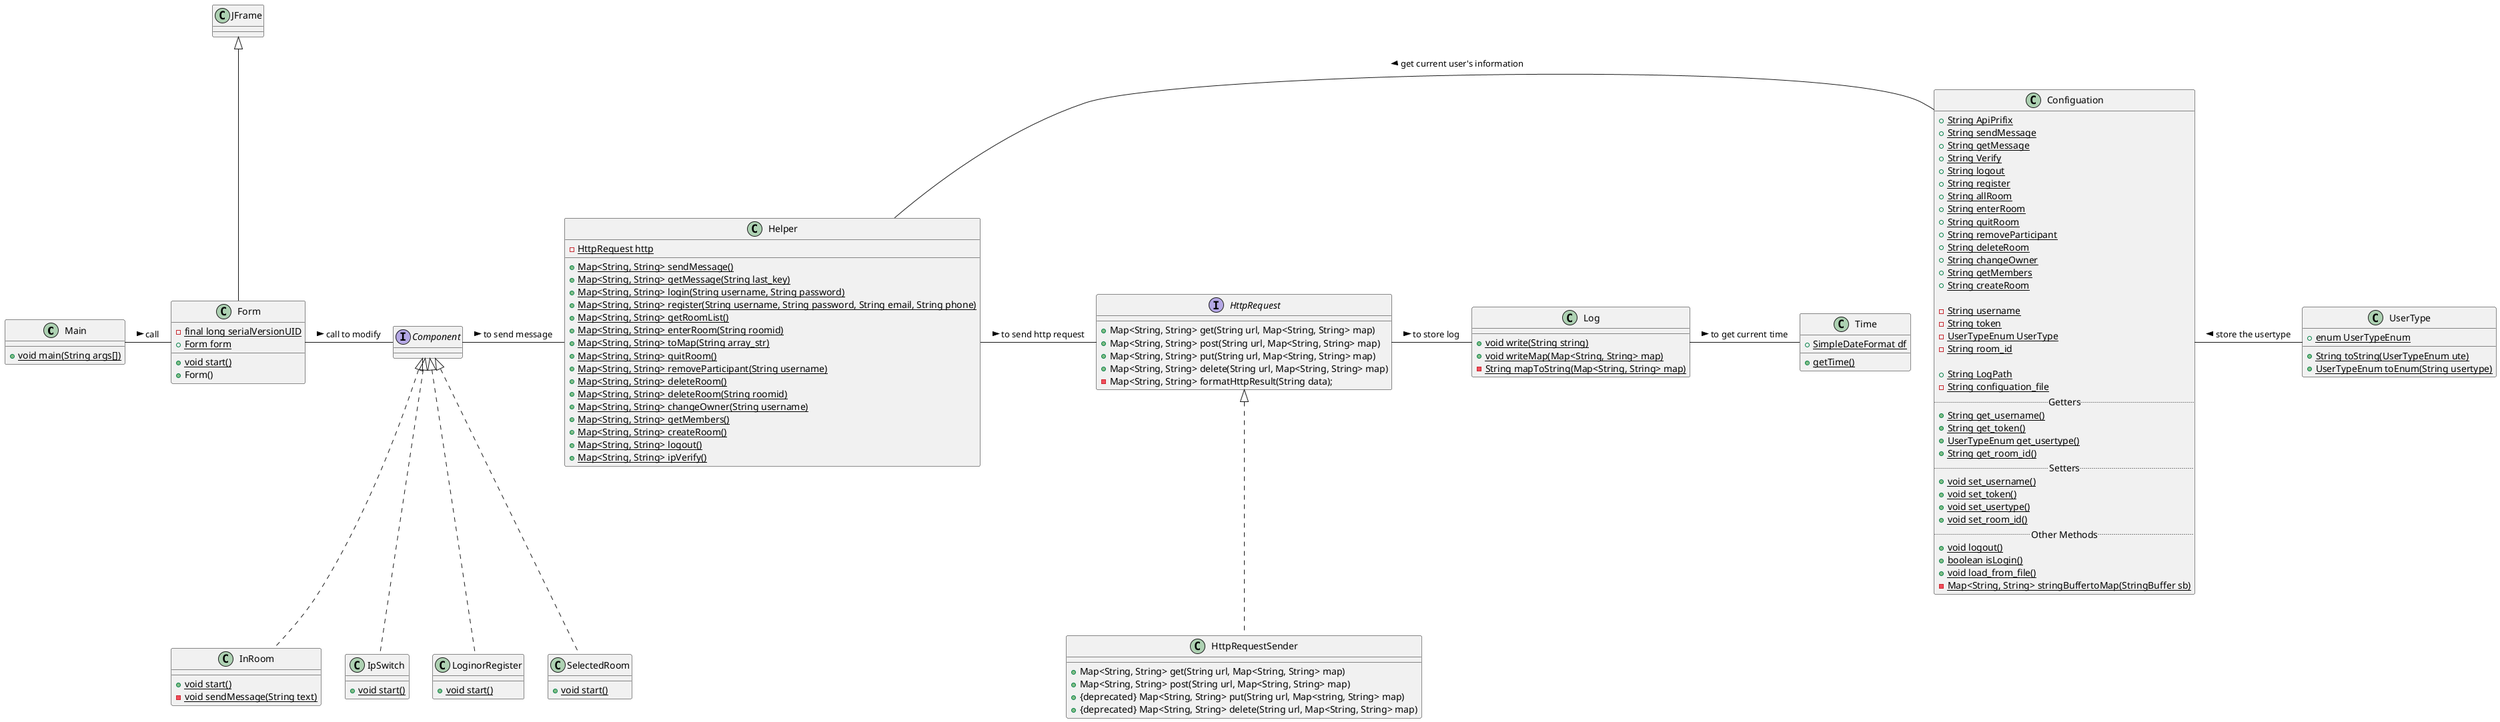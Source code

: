 @startuml
class Main {
  + {static} void main(String args[])
}

interface HttpRequest {
  + Map<String, String> get(String url, Map<String, String> map)
  + Map<String, String> post(String url, Map<String, String> map)
  + Map<String, String> put(String url, Map<String, String> map)
  + Map<String, String> delete(String url, Map<String, String> map)
  - Map<String, String> formatHttpResult(String data);
}

class HttpRequestSender {
  + Map<String, String> get(String url, Map<String, String> map)
  + Map<String, String> post(String url, Map<String, String> map)
  + {deprecated} Map<String, String> put(String url, Map<string, String> map)
  + {deprecated} Map<String, String> delete(String url, Map<String, String> map)
}

class Helper {
  - {static} HttpRequest http
  + {static} Map<String, String> sendMessage()
  + {static} Map<String, String> getMessage(String last_key)
  + {static} Map<String, String> login(String username, String password)
  + {static} Map<String, String> register(String username, String password, String email, String phone)
  + {static} Map<String, String> getRoomList()
  + {static} Map<String, String> enterRoom(String roomid)
  + {static} Map<String, String> toMap(String array_str)
  + {static} Map<String, String> quitRoom()
  + {static} Map<String, String> removeParticipant(String username)
  + {static} Map<String, String> deleteRoom()
  + {static} Map<String, String> deleteRoom(String roomid)
  + {static} Map<String, String> changeOwner(String username)
  + {static} Map<String, String> getMembers()
  + {static} Map<String, String> createRoom()
  + {static} Map<String, String> logout()
  + {static} Map<String, String> ipVerify()
}

class Configuation {
  + {static} String ApiPrifix
  + {static} String sendMessage
  + {static} String getMessage
  + {static} String Verify
  + {static} String logout
  + {static} String register
  + {static} String allRoom
  + {static} String enterRoom
  + {static} String quitRoom
  + {static} String removeParticipant
  + {static} String deleteRoom
  + {static} String changeOwner
  + {static} String getMembers
  + {static} String createRoom

  - {static} String username
  - {static} String token
  - {static} UserTypeEnum UserType
  - {static} String room_id

  + {static} String LogPath
  - {static} String configuation_file
  .. Getters ..
  + {static} String get_username()
  + {static} String get_token()
  + {static} UserTypeEnum get_usertype()
  + {static} String get_room_id()
  .. Setters ..
  + {static} void set_username()
  + {static} void set_token()
  + {static} void set_usertype()
  + {static} void set_room_id()
  .. Other Methods ..
  + {static} void logout()
  + {static} boolean isLogin()
  + {static} void load_from_file()
  - {static} Map<String, String> stringBuffertoMap(StringBuffer sb)
}

class UserType {
  + {static} enum UserTypeEnum
  + {static} String toString(UserTypeEnum ute)
  + {static} UserTypeEnum toEnum(String usertype)
}

class JFrame

class Form {
  - {static} final long serialVersionUID
  + {static} Form form
  + {static} void start()
  + Form()
}

interface Component

class InRoom {
  + {static} void start()
  - {static} void sendMessage(String text)
}

class IpSwitch {
  + {static} void start()
}

class LoginorRegister {
  + {static} void start()
}

class SelectedRoom {
  + {static} void start()
}

class Log {
  + {static} void write(String string)
  + {static} void writeMap(Map<String, String> map)
  - {static} String mapToString(Map<String, String> map)
}

class Time {
  + {static} SimpleDateFormat df
  + {static} getTime()
}

HttpRequest <|.. HttpRequestSender

Component <|.. InRoom
Component <|.. IpSwitch
Component <|.. LoginorRegister
Component <|.. SelectedRoom
JFrame <|-- Form

Main - Form : call >
Form - Component : call to modify >
Component - Helper : to send message >
Helper - Configuation : get current user's information <
Helper - HttpRequest : to send http request > 
Configuation - UserType : store the usertype < 
HttpRequest - Log : to store log >
Log - Time : to get current time > 

@enduml
